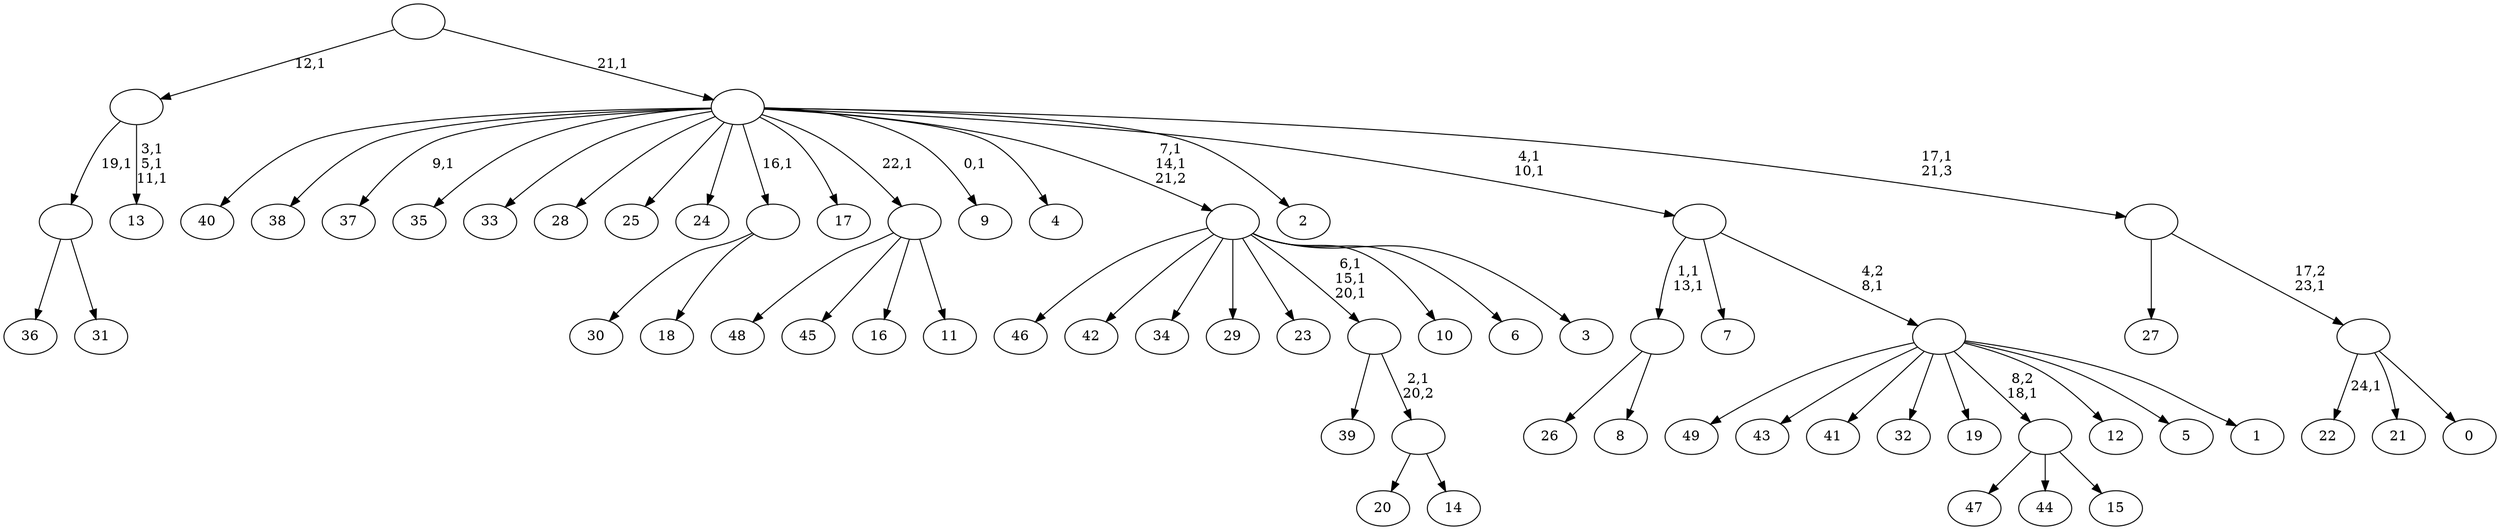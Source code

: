 digraph T {
	75 [label="49"]
	74 [label="48"]
	73 [label="47"]
	72 [label="46"]
	71 [label="45"]
	70 [label="44"]
	69 [label="43"]
	68 [label="42"]
	67 [label="41"]
	66 [label="40"]
	65 [label="39"]
	64 [label="38"]
	63 [label="37"]
	61 [label="36"]
	60 [label="35"]
	59 [label="34"]
	58 [label="33"]
	57 [label="32"]
	56 [label="31"]
	55 [label=""]
	54 [label="30"]
	53 [label="29"]
	52 [label="28"]
	51 [label="27"]
	50 [label="26"]
	49 [label="25"]
	48 [label="24"]
	47 [label="23"]
	46 [label="22"]
	44 [label="21"]
	43 [label="20"]
	42 [label="19"]
	41 [label="18"]
	40 [label=""]
	39 [label="17"]
	38 [label="16"]
	37 [label="15"]
	36 [label=""]
	35 [label="14"]
	34 [label=""]
	33 [label=""]
	30 [label="13"]
	26 [label=""]
	25 [label="12"]
	24 [label="11"]
	23 [label=""]
	22 [label="10"]
	21 [label="9"]
	19 [label="8"]
	18 [label=""]
	16 [label="7"]
	15 [label="6"]
	14 [label="5"]
	13 [label="4"]
	12 [label="3"]
	11 [label=""]
	9 [label="2"]
	8 [label="1"]
	7 [label=""]
	6 [label=""]
	4 [label="0"]
	3 [label=""]
	2 [label=""]
	1 [label=""]
	0 [label=""]
	55 -> 61 [label=""]
	55 -> 56 [label=""]
	40 -> 54 [label=""]
	40 -> 41 [label=""]
	36 -> 73 [label=""]
	36 -> 70 [label=""]
	36 -> 37 [label=""]
	34 -> 43 [label=""]
	34 -> 35 [label=""]
	33 -> 65 [label=""]
	33 -> 34 [label="2,1\n20,2"]
	26 -> 30 [label="3,1\n5,1\n11,1"]
	26 -> 55 [label="19,1"]
	23 -> 74 [label=""]
	23 -> 71 [label=""]
	23 -> 38 [label=""]
	23 -> 24 [label=""]
	18 -> 50 [label=""]
	18 -> 19 [label=""]
	11 -> 33 [label="6,1\n15,1\n20,1"]
	11 -> 72 [label=""]
	11 -> 68 [label=""]
	11 -> 59 [label=""]
	11 -> 53 [label=""]
	11 -> 47 [label=""]
	11 -> 22 [label=""]
	11 -> 15 [label=""]
	11 -> 12 [label=""]
	7 -> 75 [label=""]
	7 -> 69 [label=""]
	7 -> 67 [label=""]
	7 -> 57 [label=""]
	7 -> 42 [label=""]
	7 -> 36 [label="8,2\n18,1"]
	7 -> 25 [label=""]
	7 -> 14 [label=""]
	7 -> 8 [label=""]
	6 -> 18 [label="1,1\n13,1"]
	6 -> 16 [label=""]
	6 -> 7 [label="4,2\n8,1"]
	3 -> 46 [label="24,1"]
	3 -> 44 [label=""]
	3 -> 4 [label=""]
	2 -> 51 [label=""]
	2 -> 3 [label="17,2\n23,1"]
	1 -> 6 [label="4,1\n10,1"]
	1 -> 11 [label="7,1\n14,1\n21,2"]
	1 -> 21 [label="0,1"]
	1 -> 63 [label="9,1"]
	1 -> 66 [label=""]
	1 -> 64 [label=""]
	1 -> 60 [label=""]
	1 -> 58 [label=""]
	1 -> 52 [label=""]
	1 -> 49 [label=""]
	1 -> 48 [label=""]
	1 -> 40 [label="16,1"]
	1 -> 39 [label=""]
	1 -> 23 [label="22,1"]
	1 -> 13 [label=""]
	1 -> 9 [label=""]
	1 -> 2 [label="17,1\n21,3"]
	0 -> 26 [label="12,1"]
	0 -> 1 [label="21,1"]
}
